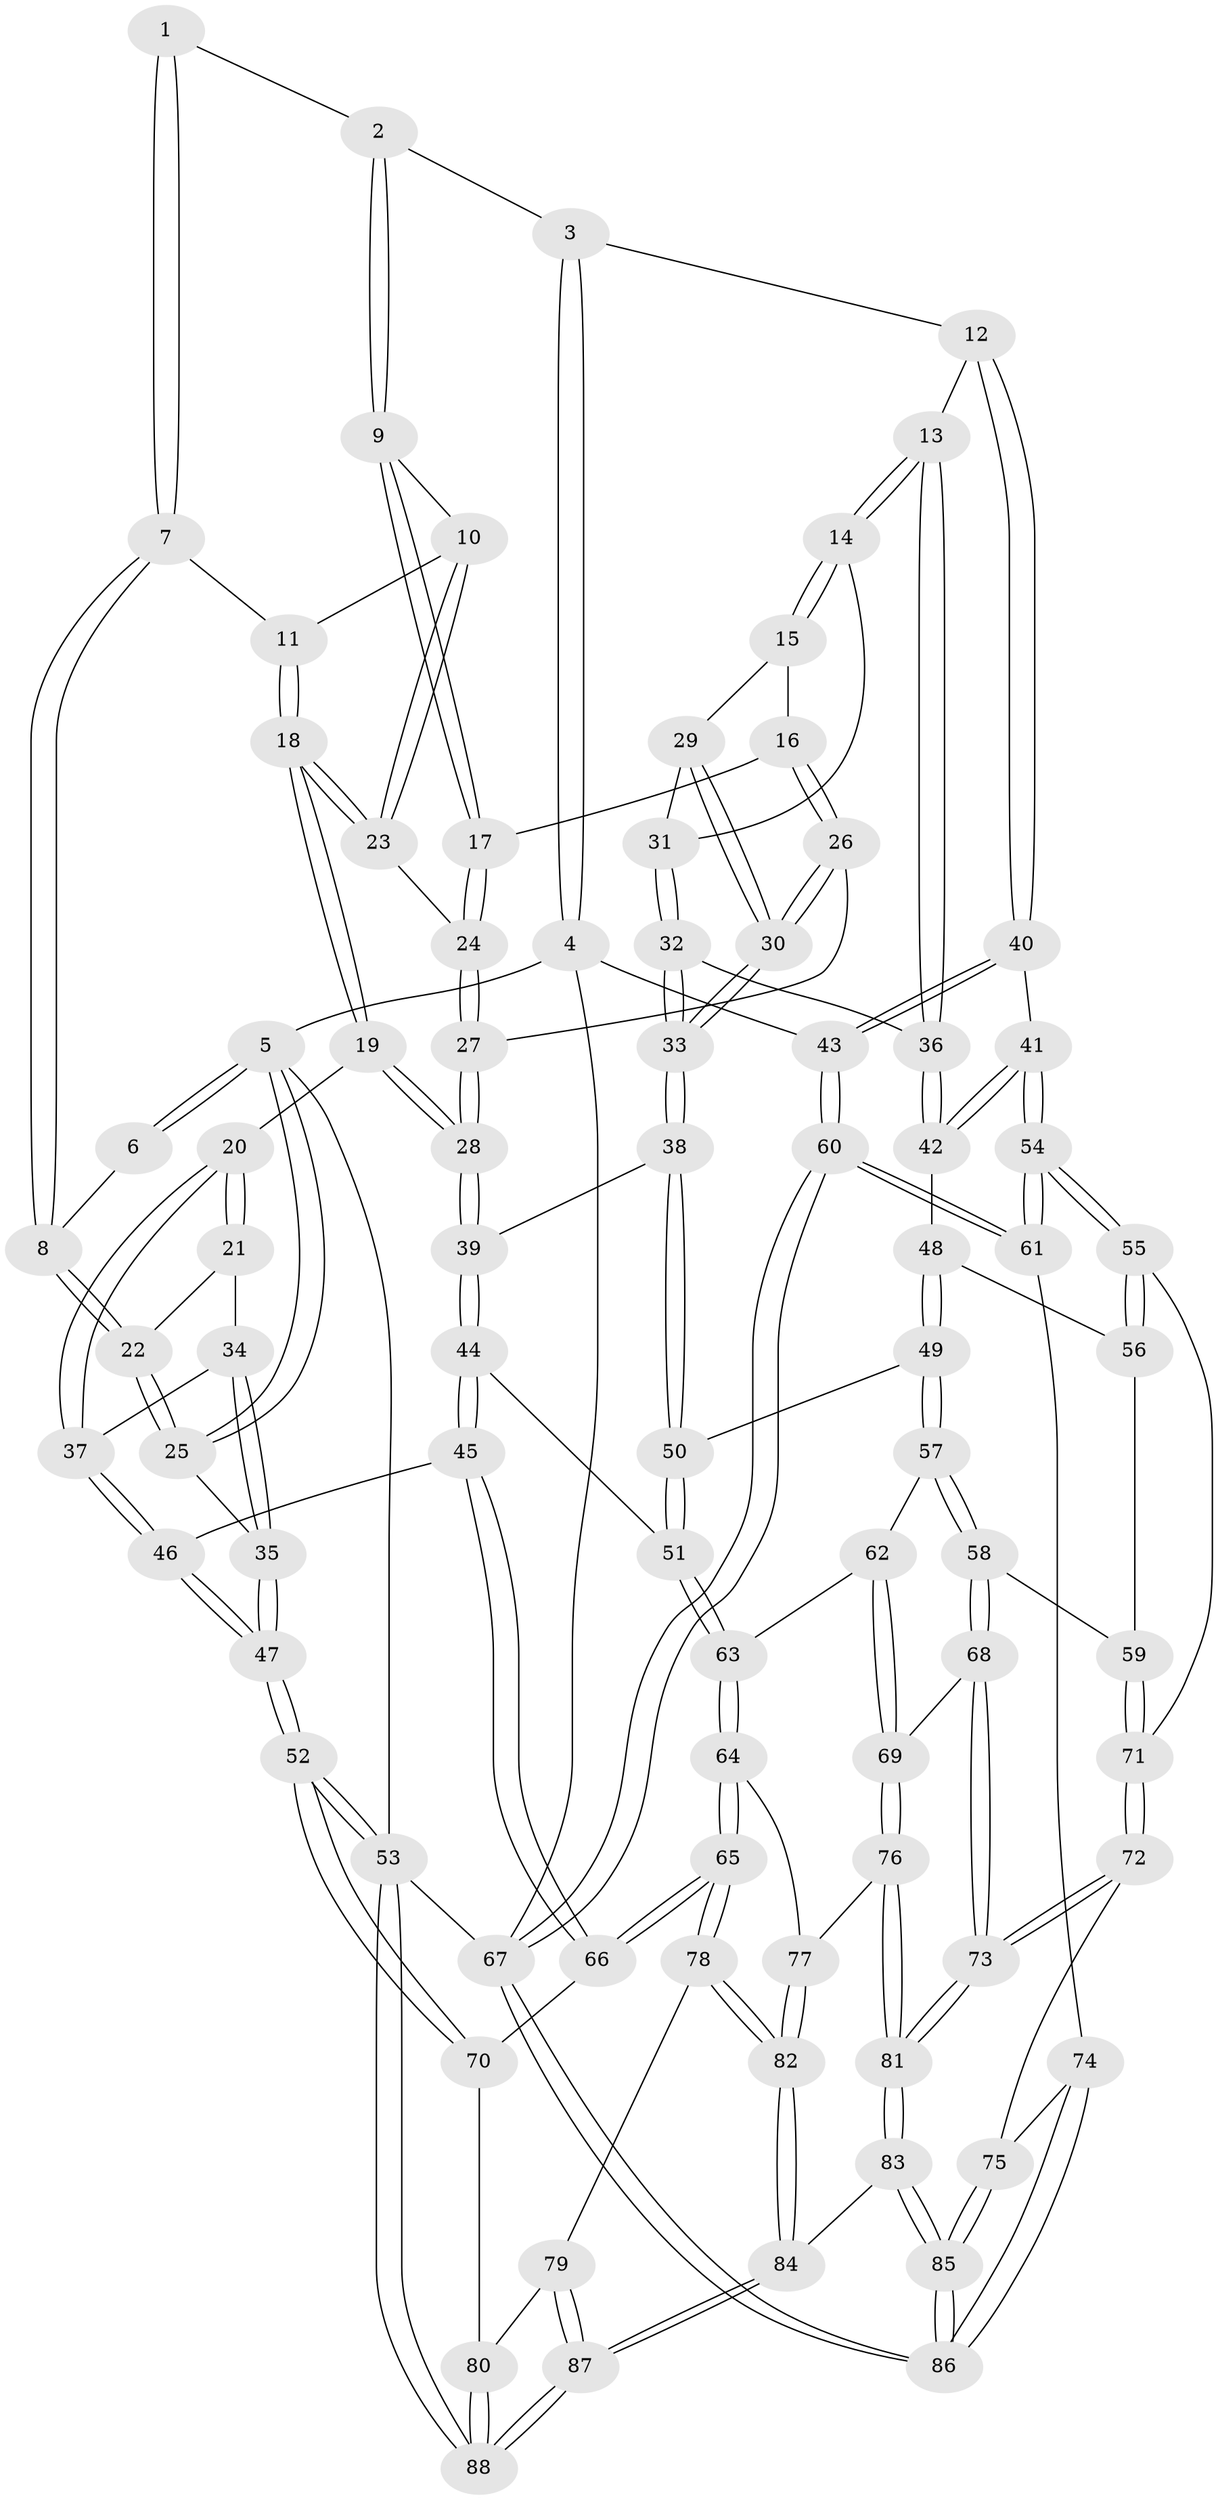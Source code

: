 // Generated by graph-tools (version 1.1) at 2025/17/03/09/25 04:17:14]
// undirected, 88 vertices, 217 edges
graph export_dot {
graph [start="1"]
  node [color=gray90,style=filled];
  1 [pos="+0.57062711793041+0"];
  2 [pos="+0.6167234528901544+0"];
  3 [pos="+0.9129728748301763+0"];
  4 [pos="+1+0"];
  5 [pos="+0+0"];
  6 [pos="+0.27021599336520963+0"];
  7 [pos="+0.2818441860973763+0.12865534803620304"];
  8 [pos="+0.2215639065932815+0.13815661466835685"];
  9 [pos="+0.612931467143347+0"];
  10 [pos="+0.44161491396700275+0.1746316908987585"];
  11 [pos="+0.33559107690059636+0.16677578726034856"];
  12 [pos="+0.8796888865796213+0.27858803824984796"];
  13 [pos="+0.7755571912421898+0.279248061554101"];
  14 [pos="+0.772298016420116+0.2779540053629194"];
  15 [pos="+0.6855392353035532+0.22184490878902544"];
  16 [pos="+0.6396804842546444+0.13948345175436408"];
  17 [pos="+0.6239677343557855+0.059369339049249736"];
  18 [pos="+0.3785020329485252+0.28093716848652106"];
  19 [pos="+0.3422244071625294+0.34843090227480705"];
  20 [pos="+0.3050172091939165+0.3387537171381617"];
  21 [pos="+0.2342037455340259+0.2640934888333994"];
  22 [pos="+0.18809326675041105+0.16059029071426467"];
  23 [pos="+0.4379884492297649+0.23517415313053439"];
  24 [pos="+0.4891099678335876+0.26068301981331926"];
  25 [pos="+0+0.10959631148218285"];
  26 [pos="+0.5394832731200689+0.31168883128216596"];
  27 [pos="+0.5194962482877338+0.30019219486764886"];
  28 [pos="+0.3499590377412867+0.35801784202175946"];
  29 [pos="+0.6622776109977209+0.27282011074762896"];
  30 [pos="+0.586251526830621+0.4143140754429409"];
  31 [pos="+0.6972289922485698+0.3353826094549297"];
  32 [pos="+0.6182255165546141+0.4236974674102547"];
  33 [pos="+0.5874329265229016+0.4255494663116658"];
  34 [pos="+0.15853209151642086+0.3395107116579514"];
  35 [pos="+0+0.28356260581021914"];
  36 [pos="+0.7154907592945849+0.43253541161995906"];
  37 [pos="+0.18428574781861828+0.43568077832034163"];
  38 [pos="+0.5625594928880228+0.4580687417373468"];
  39 [pos="+0.4061782818740853+0.46916846238741183"];
  40 [pos="+0.9895696622708346+0.4216501241496585"];
  41 [pos="+0.9195588246124754+0.4758095612512369"];
  42 [pos="+0.8363500281362216+0.4979426842566863"];
  43 [pos="+1+0.4264131141435378"];
  44 [pos="+0.3406556952521874+0.5734718477619597"];
  45 [pos="+0.1918450760028703+0.6210615021982929"];
  46 [pos="+0.10622460044546696+0.565437109072516"];
  47 [pos="+0+0.5266595456005618"];
  48 [pos="+0.8043879281336795+0.5378443909067594"];
  49 [pos="+0.646367853318631+0.620985825373522"];
  50 [pos="+0.6040766260161108+0.5885871130195082"];
  51 [pos="+0.454615775728496+0.6848967216231924"];
  52 [pos="+0+1"];
  53 [pos="+0+1"];
  54 [pos="+0.9145316366577296+0.7477105548829124"];
  55 [pos="+0.8681046279598359+0.7440435584721298"];
  56 [pos="+0.8043268298467017+0.5555268107976657"];
  57 [pos="+0.6683565242240942+0.6956605304955571"];
  58 [pos="+0.7036943715015982+0.7267107789591642"];
  59 [pos="+0.7745654536906982+0.7391256512058616"];
  60 [pos="+1+0.8027849090233928"];
  61 [pos="+0.9317261639784233+0.760646004920718"];
  62 [pos="+0.5817936433376832+0.7517645038549579"];
  63 [pos="+0.4653792474222831+0.7820848295037374"];
  64 [pos="+0.452607684646178+0.8150431603274375"];
  65 [pos="+0.40725132541030745+0.8511351246557723"];
  66 [pos="+0.21289841440212237+0.769213206806502"];
  67 [pos="+1+1"];
  68 [pos="+0.6555520132186989+0.8688542541631898"];
  69 [pos="+0.639983176797767+0.8734698829431159"];
  70 [pos="+0.1829193244749278+0.8135887554735103"];
  71 [pos="+0.7925902424318119+0.7483492193425836"];
  72 [pos="+0.7709480350171408+0.890930256913077"];
  73 [pos="+0.7393024637232403+0.9095730835540958"];
  74 [pos="+0.8813473678555597+0.8990022183326976"];
  75 [pos="+0.8410005981875901+0.9082359412301815"];
  76 [pos="+0.6302696747778845+0.8790368895482151"];
  77 [pos="+0.5897496621230431+0.8891427712642328"];
  78 [pos="+0.40513205866398766+0.8709698359203779"];
  79 [pos="+0.3229489091579665+0.9331782100721713"];
  80 [pos="+0.2560180057648669+0.9594504852423414"];
  81 [pos="+0.7140671023432152+1"];
  82 [pos="+0.5039402438168011+1"];
  83 [pos="+0.7140265962724955+1"];
  84 [pos="+0.5055993183066233+1"];
  85 [pos="+0.7752101000520093+1"];
  86 [pos="+1+1"];
  87 [pos="+0.31907116983502826+1"];
  88 [pos="+0.08212301857221407+1"];
  1 -- 2;
  1 -- 7;
  1 -- 7;
  2 -- 3;
  2 -- 9;
  2 -- 9;
  3 -- 4;
  3 -- 4;
  3 -- 12;
  4 -- 5;
  4 -- 43;
  4 -- 67;
  5 -- 6;
  5 -- 6;
  5 -- 25;
  5 -- 25;
  5 -- 53;
  6 -- 8;
  7 -- 8;
  7 -- 8;
  7 -- 11;
  8 -- 22;
  8 -- 22;
  9 -- 10;
  9 -- 17;
  9 -- 17;
  10 -- 11;
  10 -- 23;
  10 -- 23;
  11 -- 18;
  11 -- 18;
  12 -- 13;
  12 -- 40;
  12 -- 40;
  13 -- 14;
  13 -- 14;
  13 -- 36;
  13 -- 36;
  14 -- 15;
  14 -- 15;
  14 -- 31;
  15 -- 16;
  15 -- 29;
  16 -- 17;
  16 -- 26;
  16 -- 26;
  17 -- 24;
  17 -- 24;
  18 -- 19;
  18 -- 19;
  18 -- 23;
  18 -- 23;
  19 -- 20;
  19 -- 28;
  19 -- 28;
  20 -- 21;
  20 -- 21;
  20 -- 37;
  20 -- 37;
  21 -- 22;
  21 -- 34;
  22 -- 25;
  22 -- 25;
  23 -- 24;
  24 -- 27;
  24 -- 27;
  25 -- 35;
  26 -- 27;
  26 -- 30;
  26 -- 30;
  27 -- 28;
  27 -- 28;
  28 -- 39;
  28 -- 39;
  29 -- 30;
  29 -- 30;
  29 -- 31;
  30 -- 33;
  30 -- 33;
  31 -- 32;
  31 -- 32;
  32 -- 33;
  32 -- 33;
  32 -- 36;
  33 -- 38;
  33 -- 38;
  34 -- 35;
  34 -- 35;
  34 -- 37;
  35 -- 47;
  35 -- 47;
  36 -- 42;
  36 -- 42;
  37 -- 46;
  37 -- 46;
  38 -- 39;
  38 -- 50;
  38 -- 50;
  39 -- 44;
  39 -- 44;
  40 -- 41;
  40 -- 43;
  40 -- 43;
  41 -- 42;
  41 -- 42;
  41 -- 54;
  41 -- 54;
  42 -- 48;
  43 -- 60;
  43 -- 60;
  44 -- 45;
  44 -- 45;
  44 -- 51;
  45 -- 46;
  45 -- 66;
  45 -- 66;
  46 -- 47;
  46 -- 47;
  47 -- 52;
  47 -- 52;
  48 -- 49;
  48 -- 49;
  48 -- 56;
  49 -- 50;
  49 -- 57;
  49 -- 57;
  50 -- 51;
  50 -- 51;
  51 -- 63;
  51 -- 63;
  52 -- 53;
  52 -- 53;
  52 -- 70;
  52 -- 70;
  53 -- 88;
  53 -- 88;
  53 -- 67;
  54 -- 55;
  54 -- 55;
  54 -- 61;
  54 -- 61;
  55 -- 56;
  55 -- 56;
  55 -- 71;
  56 -- 59;
  57 -- 58;
  57 -- 58;
  57 -- 62;
  58 -- 59;
  58 -- 68;
  58 -- 68;
  59 -- 71;
  59 -- 71;
  60 -- 61;
  60 -- 61;
  60 -- 67;
  60 -- 67;
  61 -- 74;
  62 -- 63;
  62 -- 69;
  62 -- 69;
  63 -- 64;
  63 -- 64;
  64 -- 65;
  64 -- 65;
  64 -- 77;
  65 -- 66;
  65 -- 66;
  65 -- 78;
  65 -- 78;
  66 -- 70;
  67 -- 86;
  67 -- 86;
  68 -- 69;
  68 -- 73;
  68 -- 73;
  69 -- 76;
  69 -- 76;
  70 -- 80;
  71 -- 72;
  71 -- 72;
  72 -- 73;
  72 -- 73;
  72 -- 75;
  73 -- 81;
  73 -- 81;
  74 -- 75;
  74 -- 86;
  74 -- 86;
  75 -- 85;
  75 -- 85;
  76 -- 77;
  76 -- 81;
  76 -- 81;
  77 -- 82;
  77 -- 82;
  78 -- 79;
  78 -- 82;
  78 -- 82;
  79 -- 80;
  79 -- 87;
  79 -- 87;
  80 -- 88;
  80 -- 88;
  81 -- 83;
  81 -- 83;
  82 -- 84;
  82 -- 84;
  83 -- 84;
  83 -- 85;
  83 -- 85;
  84 -- 87;
  84 -- 87;
  85 -- 86;
  85 -- 86;
  87 -- 88;
  87 -- 88;
}
